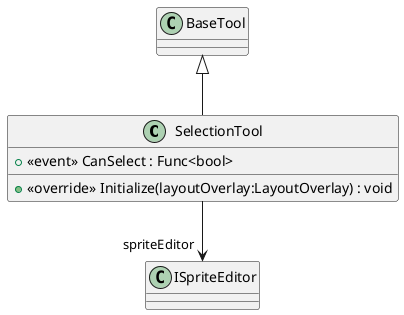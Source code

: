 @startuml
class SelectionTool {
    +  <<event>> CanSelect : Func<bool> 
    + <<override>> Initialize(layoutOverlay:LayoutOverlay) : void
}
BaseTool <|-- SelectionTool
SelectionTool --> "spriteEditor" ISpriteEditor
@enduml
